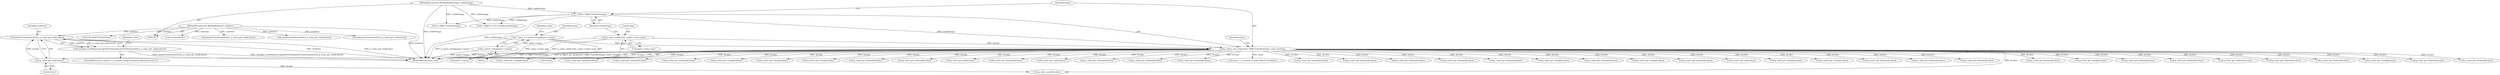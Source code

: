 digraph "0_Chrome_5a2de6455f565783c73e53eae2c8b953e7d48520@pointer" {
"1000243" [label="(Call,pixelsFromSize(webView, g_value_get_int(&value)))"];
"1000103" [label="(MethodParameterIn,WebKitWebView* webView)"];
"1000245" [label="(Call,g_value_get_int(&value))"];
"1000125" [label="(Call,g_object_get_property(G_OBJECT(webSettings), name, &value))"];
"1000126" [label="(Call,G_OBJECT(webSettings))"];
"1000101" [label="(MethodParameterIn,WebKitWebSettings* webSettings)"];
"1000110" [label="(Call,* name = g_intern_string(pspec->name))"];
"1000112" [label="(Call,g_intern_string(pspec->name))"];
"1000119" [label="(Call,g_value_init(&value, pspec->value_type))"];
"1000242" [label="(Call,settings->setMinimumLogicalFontSize(pixelsFromSize(webView, g_value_get_int(&value))))"];
"1000209" [label="(Call,g_value_get_int(&value))"];
"1000560" [label="(Call,G_OBJECT(webSettings))"];
"1000255" [label="(Call,GTK_WIDGET(webView))"];
"1000133" [label="(Identifier,name)"];
"1000576" [label="(Call,g_value_get_string(&value))"];
"1000177" [label="(Call,g_value_get_string(&value))"];
"1000438" [label="(Call,g_value_get_boolean(&value))"];
"1000388" [label="(Call,g_value_get_boolean(&value))"];
"1000378" [label="(Call,g_value_get_boolean(&value))"];
"1000599" [label="(Call,g_value_unset(&value))"];
"1000275" [label="(Call,g_value_get_boolean(&value))"];
"1000128" [label="(Identifier,name)"];
"1000137" [label="(Call,g_value_get_string(&value))"];
"1000265" [label="(Call,g_value_get_boolean(&value))"];
"1000285" [label="(Call,g_value_get_boolean(&value))"];
"1000480" [label="(Call,g_value_get_boolean(&value))"];
"1000367" [label="(Call,g_value_get_boolean(&value))"];
"1000118" [label="(Identifier,value)"];
"1000295" [label="(Call,g_value_get_boolean(&value))"];
"1000125" [label="(Call,g_object_get_property(G_OBJECT(webSettings), name, &value))"];
"1000119" [label="(Call,g_value_init(&value, pspec->value_type))"];
"1000337" [label="(Call,g_value_get_string(&value))"];
"1000503" [label="(Call,core(webView))"];
"1000357" [label="(Call,g_value_get_boolean(&value))"];
"1000508" [label="(Call,g_value_get_boolean(&value))"];
"1000110" [label="(Call,* name = g_intern_string(pspec->name))"];
"1000120" [label="(Call,&value)"];
"1000219" [label="(Call,pixelsFromSize(webView, g_value_get_int(&value)))"];
"1000187" [label="(Call,g_value_get_string(&value))"];
"1000129" [label="(Call,&value)"];
"1000315" [label="(Call,g_value_get_boolean(&value))"];
"1000408" [label="(Call,g_value_get_boolean(&value))"];
"1000418" [label="(Call,g_value_get_boolean(&value))"];
"1000157" [label="(Call,g_value_get_string(&value))"];
"1000460" [label="(Call,g_value_get_enum(&value))"];
"1000197" [label="(Call,g_value_get_string(&value))"];
"1000126" [label="(Call,G_OBJECT(webSettings))"];
"1000127" [label="(Identifier,webSettings)"];
"1000601" [label="(Identifier,value)"];
"1000428" [label="(Call,g_value_get_boolean(&value))"];
"1000244" [label="(Identifier,webView)"];
"1000548" [label="(Call,g_value_get_boolean(&value))"];
"1000233" [label="(Call,g_value_get_int(&value))"];
"1000593" [label="(Call,G_OBJECT_GET_CLASS(webSettings))"];
"1000103" [label="(MethodParameterIn,WebKitWebView* webView)"];
"1000528" [label="(Call,g_value_get_boolean(&value))"];
"1000112" [label="(Call,g_intern_string(pspec->name))"];
"1000111" [label="(Identifier,name)"];
"1000231" [label="(Call,pixelsFromSize(webView, g_value_get_int(&value)))"];
"1000221" [label="(Call,g_value_get_int(&value))"];
"1000245" [label="(Call,g_value_get_int(&value))"];
"1000242" [label="(Call,settings->setMinimumLogicalFontSize(pixelsFromSize(webView, g_value_get_int(&value))))"];
"1000490" [label="(Call,g_value_get_boolean(&value))"];
"1000101" [label="(MethodParameterIn,WebKitWebSettings* webSettings)"];
"1000518" [label="(Call,g_value_get_boolean(&value))"];
"1000237" [label="(ControlStructure,if (name == g_intern_string(\"minimum-logical-font-size\")))"];
"1000113" [label="(Call,pspec->name)"];
"1000538" [label="(Call,g_value_get_boolean(&value))"];
"1000243" [label="(Call,pixelsFromSize(webView, g_value_get_int(&value)))"];
"1000132" [label="(Call,name == g_intern_string(\"default-encoding\"))"];
"1000325" [label="(Call,g_value_get_boolean(&value))"];
"1000122" [label="(Call,pspec->value_type)"];
"1000398" [label="(Call,g_value_get_boolean(&value))"];
"1000448" [label="(Call,g_value_get_boolean(&value))"];
"1000305" [label="(Call,g_value_get_boolean(&value))"];
"1000470" [label="(Call,g_value_get_boolean(&value))"];
"1000246" [label="(Call,&value)"];
"1000147" [label="(Call,g_value_get_string(&value))"];
"1000602" [label="(MethodReturn,static void)"];
"1000586" [label="(Call,g_value_get_boolean(&value))"];
"1000167" [label="(Call,g_value_get_string(&value))"];
"1000104" [label="(Block,)"];
"1000207" [label="(Call,pixelsFromSize(webView, g_value_get_int(&value)))"];
"1000347" [label="(Call,g_value_get_boolean(&value))"];
"1000243" -> "1000242"  [label="AST: "];
"1000243" -> "1000245"  [label="CFG: "];
"1000244" -> "1000243"  [label="AST: "];
"1000245" -> "1000243"  [label="AST: "];
"1000242" -> "1000243"  [label="CFG: "];
"1000243" -> "1000602"  [label="DDG: webView"];
"1000243" -> "1000602"  [label="DDG: g_value_get_int(&value)"];
"1000243" -> "1000242"  [label="DDG: webView"];
"1000243" -> "1000242"  [label="DDG: g_value_get_int(&value)"];
"1000103" -> "1000243"  [label="DDG: webView"];
"1000245" -> "1000243"  [label="DDG: &value"];
"1000103" -> "1000100"  [label="AST: "];
"1000103" -> "1000602"  [label="DDG: webView"];
"1000103" -> "1000207"  [label="DDG: webView"];
"1000103" -> "1000219"  [label="DDG: webView"];
"1000103" -> "1000231"  [label="DDG: webView"];
"1000103" -> "1000255"  [label="DDG: webView"];
"1000103" -> "1000503"  [label="DDG: webView"];
"1000245" -> "1000246"  [label="CFG: "];
"1000246" -> "1000245"  [label="AST: "];
"1000125" -> "1000245"  [label="DDG: &value"];
"1000245" -> "1000599"  [label="DDG: &value"];
"1000125" -> "1000104"  [label="AST: "];
"1000125" -> "1000129"  [label="CFG: "];
"1000126" -> "1000125"  [label="AST: "];
"1000128" -> "1000125"  [label="AST: "];
"1000129" -> "1000125"  [label="AST: "];
"1000133" -> "1000125"  [label="CFG: "];
"1000125" -> "1000602"  [label="DDG: G_OBJECT(webSettings)"];
"1000125" -> "1000602"  [label="DDG: g_object_get_property(G_OBJECT(webSettings), name, &value)"];
"1000126" -> "1000125"  [label="DDG: webSettings"];
"1000110" -> "1000125"  [label="DDG: name"];
"1000119" -> "1000125"  [label="DDG: &value"];
"1000125" -> "1000132"  [label="DDG: name"];
"1000125" -> "1000137"  [label="DDG: &value"];
"1000125" -> "1000147"  [label="DDG: &value"];
"1000125" -> "1000157"  [label="DDG: &value"];
"1000125" -> "1000167"  [label="DDG: &value"];
"1000125" -> "1000177"  [label="DDG: &value"];
"1000125" -> "1000187"  [label="DDG: &value"];
"1000125" -> "1000197"  [label="DDG: &value"];
"1000125" -> "1000209"  [label="DDG: &value"];
"1000125" -> "1000221"  [label="DDG: &value"];
"1000125" -> "1000233"  [label="DDG: &value"];
"1000125" -> "1000265"  [label="DDG: &value"];
"1000125" -> "1000275"  [label="DDG: &value"];
"1000125" -> "1000285"  [label="DDG: &value"];
"1000125" -> "1000295"  [label="DDG: &value"];
"1000125" -> "1000305"  [label="DDG: &value"];
"1000125" -> "1000315"  [label="DDG: &value"];
"1000125" -> "1000325"  [label="DDG: &value"];
"1000125" -> "1000337"  [label="DDG: &value"];
"1000125" -> "1000347"  [label="DDG: &value"];
"1000125" -> "1000357"  [label="DDG: &value"];
"1000125" -> "1000367"  [label="DDG: &value"];
"1000125" -> "1000378"  [label="DDG: &value"];
"1000125" -> "1000388"  [label="DDG: &value"];
"1000125" -> "1000398"  [label="DDG: &value"];
"1000125" -> "1000408"  [label="DDG: &value"];
"1000125" -> "1000418"  [label="DDG: &value"];
"1000125" -> "1000428"  [label="DDG: &value"];
"1000125" -> "1000438"  [label="DDG: &value"];
"1000125" -> "1000448"  [label="DDG: &value"];
"1000125" -> "1000460"  [label="DDG: &value"];
"1000125" -> "1000470"  [label="DDG: &value"];
"1000125" -> "1000480"  [label="DDG: &value"];
"1000125" -> "1000490"  [label="DDG: &value"];
"1000125" -> "1000508"  [label="DDG: &value"];
"1000125" -> "1000518"  [label="DDG: &value"];
"1000125" -> "1000528"  [label="DDG: &value"];
"1000125" -> "1000538"  [label="DDG: &value"];
"1000125" -> "1000548"  [label="DDG: &value"];
"1000125" -> "1000576"  [label="DDG: &value"];
"1000125" -> "1000586"  [label="DDG: &value"];
"1000125" -> "1000599"  [label="DDG: &value"];
"1000126" -> "1000127"  [label="CFG: "];
"1000127" -> "1000126"  [label="AST: "];
"1000128" -> "1000126"  [label="CFG: "];
"1000126" -> "1000602"  [label="DDG: webSettings"];
"1000101" -> "1000126"  [label="DDG: webSettings"];
"1000126" -> "1000560"  [label="DDG: webSettings"];
"1000126" -> "1000593"  [label="DDG: webSettings"];
"1000101" -> "1000100"  [label="AST: "];
"1000101" -> "1000602"  [label="DDG: webSettings"];
"1000101" -> "1000560"  [label="DDG: webSettings"];
"1000101" -> "1000593"  [label="DDG: webSettings"];
"1000110" -> "1000104"  [label="AST: "];
"1000110" -> "1000112"  [label="CFG: "];
"1000111" -> "1000110"  [label="AST: "];
"1000112" -> "1000110"  [label="AST: "];
"1000118" -> "1000110"  [label="CFG: "];
"1000110" -> "1000602"  [label="DDG: g_intern_string(pspec->name)"];
"1000112" -> "1000110"  [label="DDG: pspec->name"];
"1000112" -> "1000113"  [label="CFG: "];
"1000113" -> "1000112"  [label="AST: "];
"1000112" -> "1000602"  [label="DDG: pspec->name"];
"1000119" -> "1000104"  [label="AST: "];
"1000119" -> "1000122"  [label="CFG: "];
"1000120" -> "1000119"  [label="AST: "];
"1000122" -> "1000119"  [label="AST: "];
"1000127" -> "1000119"  [label="CFG: "];
"1000119" -> "1000602"  [label="DDG: pspec->value_type"];
"1000119" -> "1000602"  [label="DDG: g_value_init(&value, pspec->value_type)"];
"1000242" -> "1000237"  [label="AST: "];
"1000601" -> "1000242"  [label="CFG: "];
"1000242" -> "1000602"  [label="DDG: settings->setMinimumLogicalFontSize(pixelsFromSize(webView, g_value_get_int(&value)))"];
"1000242" -> "1000602"  [label="DDG: pixelsFromSize(webView, g_value_get_int(&value))"];
}

